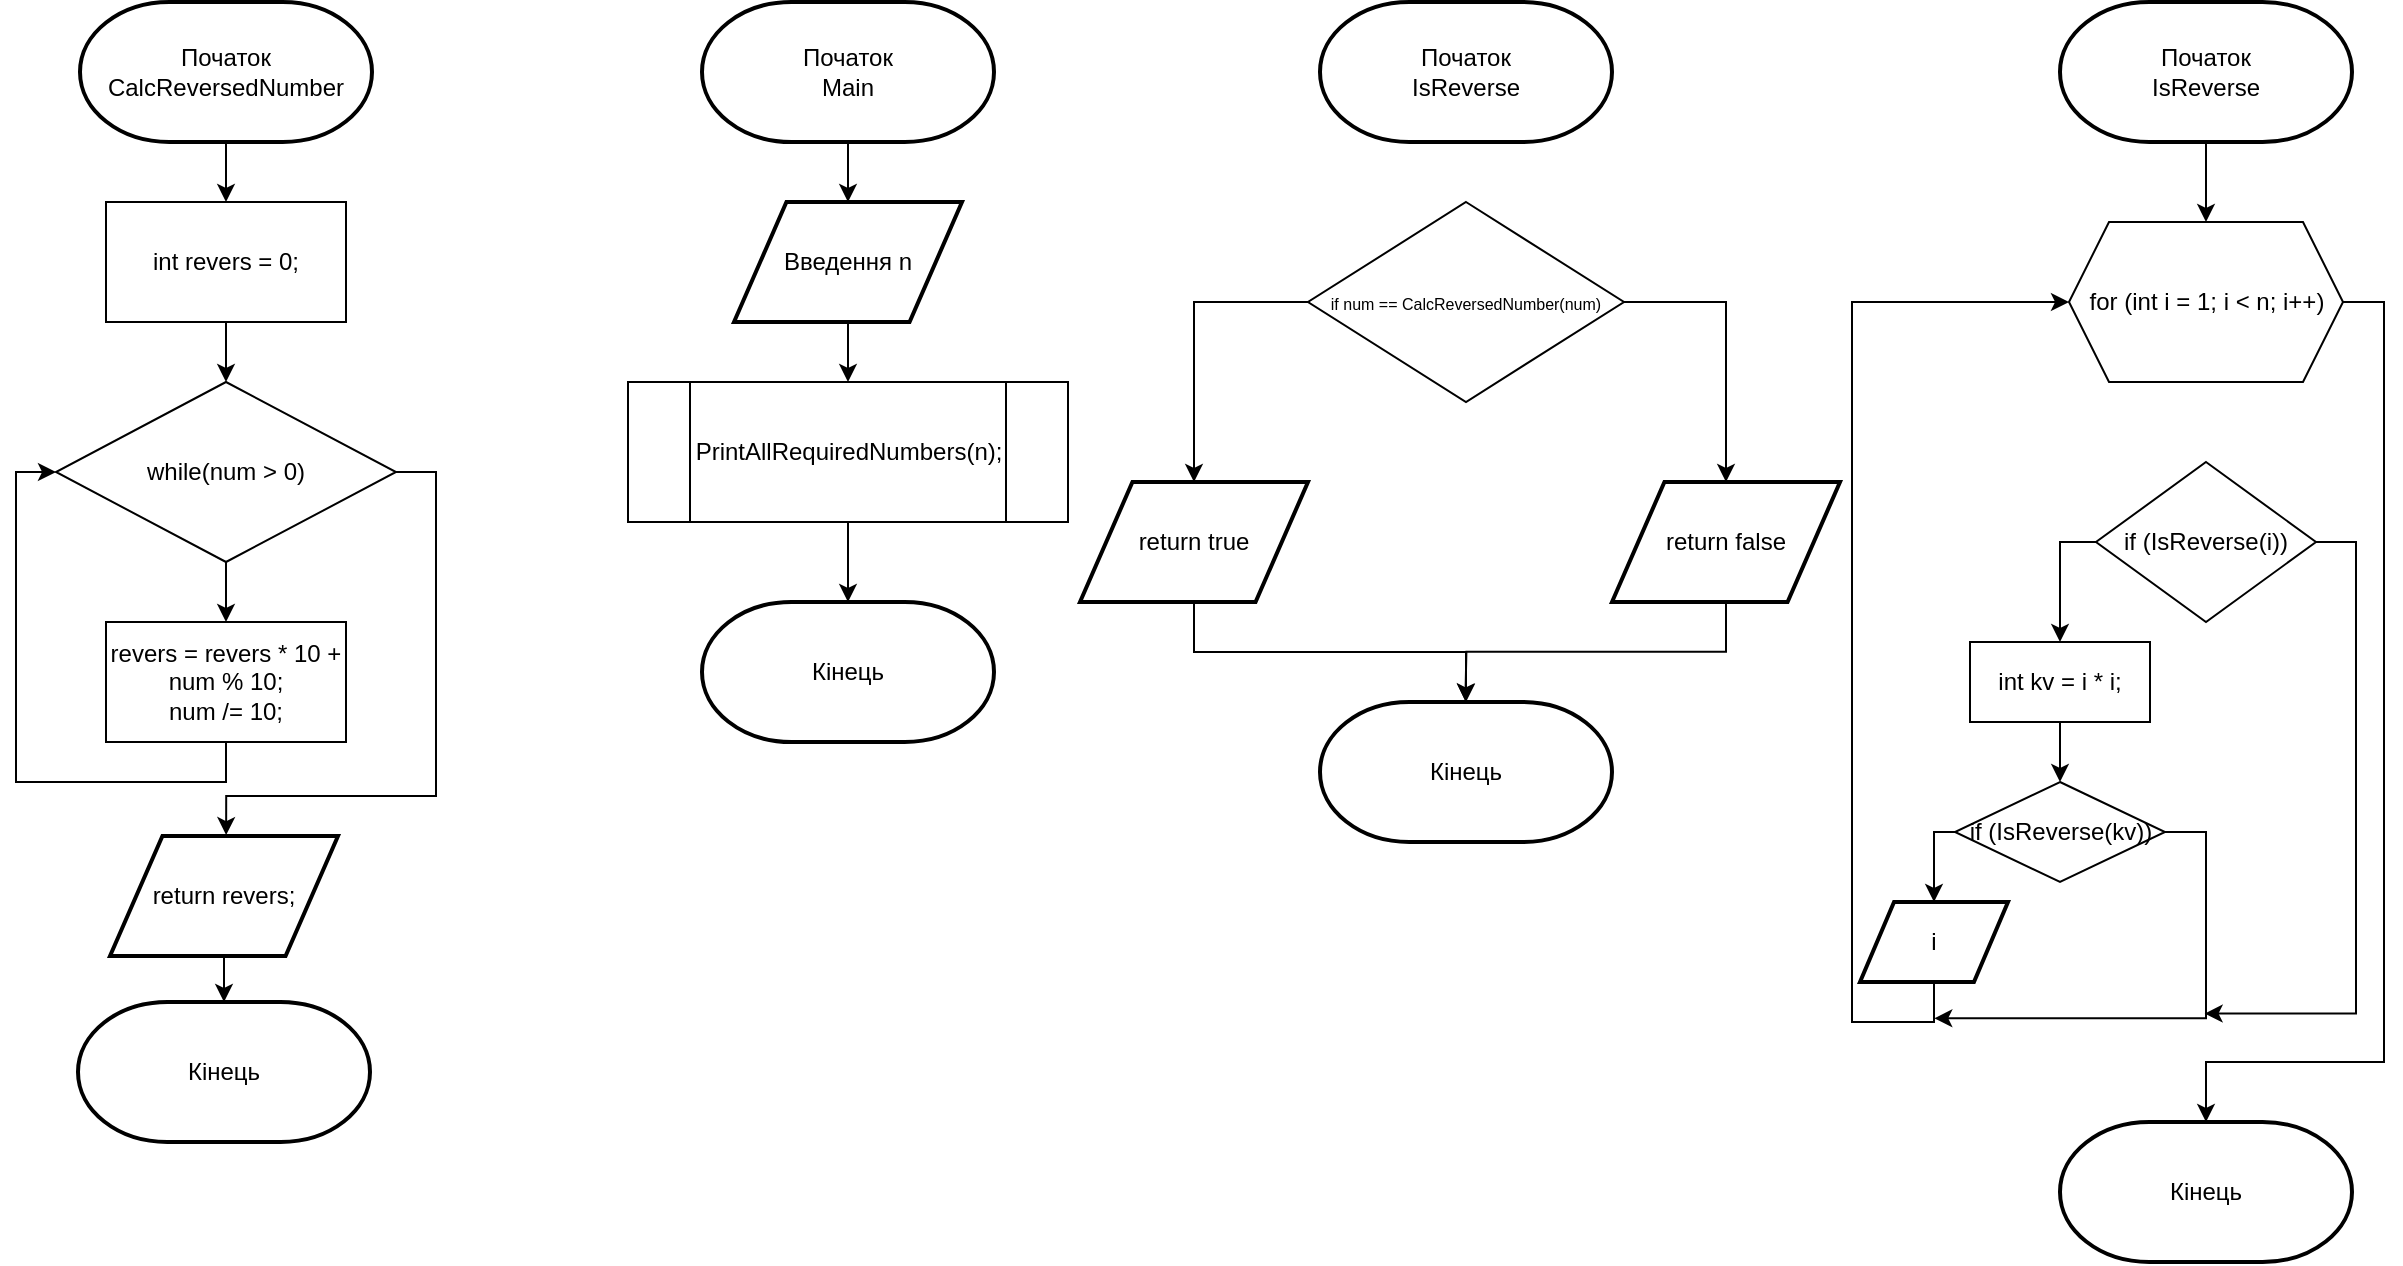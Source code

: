 <mxfile version="24.8.4">
  <diagram name="Сторінка-1" id="ELsqoEuRfvZU-ghHPUdZ">
    <mxGraphModel dx="1551" dy="384" grid="1" gridSize="10" guides="1" tooltips="1" connect="1" arrows="1" fold="1" page="1" pageScale="1" pageWidth="827" pageHeight="1169" math="0" shadow="0">
      <root>
        <mxCell id="0" />
        <mxCell id="1" parent="0" />
        <mxCell id="rlleCqkuNON1WiIHWRCU-47" style="edgeStyle=orthogonalEdgeStyle;rounded=0;orthogonalLoop=1;jettySize=auto;html=1;exitX=0.5;exitY=1;exitDx=0;exitDy=0;exitPerimeter=0;entryX=0.5;entryY=0;entryDx=0;entryDy=0;" edge="1" parent="1" source="rlleCqkuNON1WiIHWRCU-1" target="rlleCqkuNON1WiIHWRCU-2">
          <mxGeometry relative="1" as="geometry" />
        </mxCell>
        <mxCell id="rlleCqkuNON1WiIHWRCU-1" value="Початок&lt;br&gt;Main" style="strokeWidth=2;html=1;shape=mxgraph.flowchart.terminator;whiteSpace=wrap;" vertex="1" parent="1">
          <mxGeometry x="341" y="40" width="146" height="70" as="geometry" />
        </mxCell>
        <mxCell id="rlleCqkuNON1WiIHWRCU-48" style="edgeStyle=orthogonalEdgeStyle;rounded=0;orthogonalLoop=1;jettySize=auto;html=1;exitX=0.5;exitY=1;exitDx=0;exitDy=0;entryX=0.5;entryY=0;entryDx=0;entryDy=0;" edge="1" parent="1" source="rlleCqkuNON1WiIHWRCU-2" target="rlleCqkuNON1WiIHWRCU-43">
          <mxGeometry relative="1" as="geometry" />
        </mxCell>
        <mxCell id="rlleCqkuNON1WiIHWRCU-2" value="Введення n" style="shape=parallelogram;html=1;strokeWidth=2;perimeter=parallelogramPerimeter;whiteSpace=wrap;rounded=0;arcSize=12;size=0.23;" vertex="1" parent="1">
          <mxGeometry x="357" y="140" width="114" height="60" as="geometry" />
        </mxCell>
        <mxCell id="rlleCqkuNON1WiIHWRCU-36" style="edgeStyle=orthogonalEdgeStyle;rounded=0;orthogonalLoop=1;jettySize=auto;html=1;exitX=0.5;exitY=1;exitDx=0;exitDy=0;exitPerimeter=0;entryX=0.5;entryY=0;entryDx=0;entryDy=0;" edge="1" parent="1" source="rlleCqkuNON1WiIHWRCU-3" target="rlleCqkuNON1WiIHWRCU-4">
          <mxGeometry relative="1" as="geometry" />
        </mxCell>
        <mxCell id="rlleCqkuNON1WiIHWRCU-3" value="Початок&lt;br&gt;CalcReversedNumber" style="strokeWidth=2;html=1;shape=mxgraph.flowchart.terminator;whiteSpace=wrap;" vertex="1" parent="1">
          <mxGeometry x="30" y="40" width="146" height="70" as="geometry" />
        </mxCell>
        <mxCell id="rlleCqkuNON1WiIHWRCU-37" style="edgeStyle=orthogonalEdgeStyle;rounded=0;orthogonalLoop=1;jettySize=auto;html=1;exitX=0.5;exitY=1;exitDx=0;exitDy=0;entryX=0.5;entryY=0;entryDx=0;entryDy=0;" edge="1" parent="1" source="rlleCqkuNON1WiIHWRCU-4" target="rlleCqkuNON1WiIHWRCU-6">
          <mxGeometry relative="1" as="geometry" />
        </mxCell>
        <mxCell id="rlleCqkuNON1WiIHWRCU-4" value="int revers = 0;" style="rounded=0;whiteSpace=wrap;html=1;" vertex="1" parent="1">
          <mxGeometry x="43" y="140" width="120" height="60" as="geometry" />
        </mxCell>
        <mxCell id="rlleCqkuNON1WiIHWRCU-8" style="edgeStyle=orthogonalEdgeStyle;rounded=0;orthogonalLoop=1;jettySize=auto;html=1;exitX=0.5;exitY=1;exitDx=0;exitDy=0;entryX=0.5;entryY=0;entryDx=0;entryDy=0;" edge="1" parent="1" source="rlleCqkuNON1WiIHWRCU-6" target="rlleCqkuNON1WiIHWRCU-7">
          <mxGeometry relative="1" as="geometry" />
        </mxCell>
        <mxCell id="rlleCqkuNON1WiIHWRCU-34" style="edgeStyle=orthogonalEdgeStyle;rounded=0;orthogonalLoop=1;jettySize=auto;html=1;exitX=1;exitY=0.5;exitDx=0;exitDy=0;" edge="1" parent="1" source="rlleCqkuNON1WiIHWRCU-6">
          <mxGeometry relative="1" as="geometry">
            <mxPoint x="103.069" y="456.552" as="targetPoint" />
            <Array as="points">
              <mxPoint x="208" y="275" />
              <mxPoint x="208" y="437" />
              <mxPoint x="103" y="437" />
            </Array>
          </mxGeometry>
        </mxCell>
        <mxCell id="rlleCqkuNON1WiIHWRCU-6" value="while(num &amp;gt; 0)" style="rhombus;whiteSpace=wrap;html=1;" vertex="1" parent="1">
          <mxGeometry x="18" y="230" width="170" height="90" as="geometry" />
        </mxCell>
        <mxCell id="rlleCqkuNON1WiIHWRCU-9" style="edgeStyle=orthogonalEdgeStyle;rounded=0;orthogonalLoop=1;jettySize=auto;html=1;exitX=0.5;exitY=1;exitDx=0;exitDy=0;entryX=0;entryY=0.5;entryDx=0;entryDy=0;" edge="1" parent="1" source="rlleCqkuNON1WiIHWRCU-7" target="rlleCqkuNON1WiIHWRCU-6">
          <mxGeometry relative="1" as="geometry" />
        </mxCell>
        <mxCell id="rlleCqkuNON1WiIHWRCU-7" value="revers = revers * 10 + num % 10;&lt;div&gt;num /= 10;&lt;/div&gt;" style="rounded=0;whiteSpace=wrap;html=1;" vertex="1" parent="1">
          <mxGeometry x="43" y="350" width="120" height="60" as="geometry" />
        </mxCell>
        <mxCell id="rlleCqkuNON1WiIHWRCU-10" value="Початок&lt;br&gt;IsReverse" style="strokeWidth=2;html=1;shape=mxgraph.flowchart.terminator;whiteSpace=wrap;" vertex="1" parent="1">
          <mxGeometry x="650" y="40" width="146" height="70" as="geometry" />
        </mxCell>
        <mxCell id="rlleCqkuNON1WiIHWRCU-15" style="edgeStyle=orthogonalEdgeStyle;rounded=0;orthogonalLoop=1;jettySize=auto;html=1;exitX=0;exitY=0.5;exitDx=0;exitDy=0;entryX=0.5;entryY=0;entryDx=0;entryDy=0;" edge="1" parent="1" source="rlleCqkuNON1WiIHWRCU-11" target="rlleCqkuNON1WiIHWRCU-14">
          <mxGeometry relative="1" as="geometry" />
        </mxCell>
        <mxCell id="rlleCqkuNON1WiIHWRCU-16" style="edgeStyle=orthogonalEdgeStyle;rounded=0;orthogonalLoop=1;jettySize=auto;html=1;exitX=1;exitY=0.5;exitDx=0;exitDy=0;entryX=0.5;entryY=0;entryDx=0;entryDy=0;" edge="1" parent="1" source="rlleCqkuNON1WiIHWRCU-11" target="rlleCqkuNON1WiIHWRCU-13">
          <mxGeometry relative="1" as="geometry" />
        </mxCell>
        <mxCell id="rlleCqkuNON1WiIHWRCU-11" value="&lt;font style=&quot;font-size: 8px;&quot;&gt;if num ==&amp;nbsp;CalcReversedNumber(num)&lt;/font&gt;" style="rhombus;whiteSpace=wrap;html=1;" vertex="1" parent="1">
          <mxGeometry x="644" y="140" width="158" height="100" as="geometry" />
        </mxCell>
        <mxCell id="rlleCqkuNON1WiIHWRCU-42" style="edgeStyle=orthogonalEdgeStyle;rounded=0;orthogonalLoop=1;jettySize=auto;html=1;exitX=0.5;exitY=1;exitDx=0;exitDy=0;" edge="1" parent="1" source="rlleCqkuNON1WiIHWRCU-13">
          <mxGeometry relative="1" as="geometry">
            <mxPoint x="722.667" y="389.667" as="targetPoint" />
          </mxGeometry>
        </mxCell>
        <mxCell id="rlleCqkuNON1WiIHWRCU-13" value="return false" style="shape=parallelogram;html=1;strokeWidth=2;perimeter=parallelogramPerimeter;whiteSpace=wrap;rounded=0;arcSize=12;size=0.23;" vertex="1" parent="1">
          <mxGeometry x="796" y="280" width="114" height="60" as="geometry" />
        </mxCell>
        <mxCell id="rlleCqkuNON1WiIHWRCU-14" value="return true" style="shape=parallelogram;html=1;strokeWidth=2;perimeter=parallelogramPerimeter;whiteSpace=wrap;rounded=0;arcSize=12;size=0.23;" vertex="1" parent="1">
          <mxGeometry x="530" y="280" width="114" height="60" as="geometry" />
        </mxCell>
        <mxCell id="rlleCqkuNON1WiIHWRCU-33" style="edgeStyle=orthogonalEdgeStyle;rounded=0;orthogonalLoop=1;jettySize=auto;html=1;exitX=0.5;exitY=1;exitDx=0;exitDy=0;exitPerimeter=0;entryX=0.5;entryY=0;entryDx=0;entryDy=0;" edge="1" parent="1" source="rlleCqkuNON1WiIHWRCU-17" target="rlleCqkuNON1WiIHWRCU-19">
          <mxGeometry relative="1" as="geometry" />
        </mxCell>
        <mxCell id="rlleCqkuNON1WiIHWRCU-17" value="Початок&lt;br&gt;IsReverse" style="strokeWidth=2;html=1;shape=mxgraph.flowchart.terminator;whiteSpace=wrap;" vertex="1" parent="1">
          <mxGeometry x="1020" y="40" width="146" height="70" as="geometry" />
        </mxCell>
        <mxCell id="rlleCqkuNON1WiIHWRCU-32" style="edgeStyle=orthogonalEdgeStyle;rounded=0;orthogonalLoop=1;jettySize=auto;html=1;exitX=1;exitY=0.5;exitDx=0;exitDy=0;" edge="1" parent="1" source="rlleCqkuNON1WiIHWRCU-19" target="rlleCqkuNON1WiIHWRCU-31">
          <mxGeometry relative="1" as="geometry">
            <Array as="points">
              <mxPoint x="1182" y="190" />
              <mxPoint x="1182" y="570" />
              <mxPoint x="1093" y="570" />
            </Array>
          </mxGeometry>
        </mxCell>
        <mxCell id="rlleCqkuNON1WiIHWRCU-19" value="for (int i = 1; i &amp;lt; n; i++)" style="shape=hexagon;perimeter=hexagonPerimeter2;whiteSpace=wrap;html=1;fixedSize=1;" vertex="1" parent="1">
          <mxGeometry x="1024.5" y="150" width="137" height="80" as="geometry" />
        </mxCell>
        <mxCell id="rlleCqkuNON1WiIHWRCU-27" style="edgeStyle=orthogonalEdgeStyle;rounded=0;orthogonalLoop=1;jettySize=auto;html=1;exitX=0;exitY=0.5;exitDx=0;exitDy=0;entryX=0.5;entryY=0;entryDx=0;entryDy=0;" edge="1" parent="1" target="rlleCqkuNON1WiIHWRCU-21">
          <mxGeometry relative="1" as="geometry">
            <mxPoint x="1038" y="310" as="sourcePoint" />
            <mxPoint x="1016" y="357" as="targetPoint" />
            <Array as="points">
              <mxPoint x="1020" y="310" />
            </Array>
          </mxGeometry>
        </mxCell>
        <mxCell id="rlleCqkuNON1WiIHWRCU-29" style="edgeStyle=orthogonalEdgeStyle;rounded=0;orthogonalLoop=1;jettySize=auto;html=1;exitX=1;exitY=0.5;exitDx=0;exitDy=0;" edge="1" parent="1" source="rlleCqkuNON1WiIHWRCU-20">
          <mxGeometry relative="1" as="geometry">
            <mxPoint x="1092.314" y="545.771" as="targetPoint" />
            <Array as="points">
              <mxPoint x="1168" y="310" />
              <mxPoint x="1168" y="546" />
            </Array>
          </mxGeometry>
        </mxCell>
        <mxCell id="rlleCqkuNON1WiIHWRCU-20" value="if (IsReverse(i))" style="rhombus;whiteSpace=wrap;html=1;" vertex="1" parent="1">
          <mxGeometry x="1038" y="270" width="110" height="80" as="geometry" />
        </mxCell>
        <mxCell id="rlleCqkuNON1WiIHWRCU-28" style="edgeStyle=orthogonalEdgeStyle;rounded=0;orthogonalLoop=1;jettySize=auto;html=1;exitX=0.5;exitY=1;exitDx=0;exitDy=0;entryX=0.5;entryY=0;entryDx=0;entryDy=0;" edge="1" parent="1" source="rlleCqkuNON1WiIHWRCU-21" target="rlleCqkuNON1WiIHWRCU-22">
          <mxGeometry relative="1" as="geometry" />
        </mxCell>
        <mxCell id="rlleCqkuNON1WiIHWRCU-21" value="int kv = i * i;" style="rounded=0;whiteSpace=wrap;html=1;" vertex="1" parent="1">
          <mxGeometry x="975" y="360" width="90" height="40" as="geometry" />
        </mxCell>
        <mxCell id="rlleCqkuNON1WiIHWRCU-24" style="edgeStyle=orthogonalEdgeStyle;rounded=0;orthogonalLoop=1;jettySize=auto;html=1;exitX=0;exitY=0.5;exitDx=0;exitDy=0;entryX=0.5;entryY=0;entryDx=0;entryDy=0;" edge="1" parent="1" source="rlleCqkuNON1WiIHWRCU-22" target="rlleCqkuNON1WiIHWRCU-23">
          <mxGeometry relative="1" as="geometry" />
        </mxCell>
        <mxCell id="rlleCqkuNON1WiIHWRCU-26" style="edgeStyle=orthogonalEdgeStyle;rounded=0;orthogonalLoop=1;jettySize=auto;html=1;exitX=1;exitY=0.5;exitDx=0;exitDy=0;" edge="1" parent="1" source="rlleCqkuNON1WiIHWRCU-22">
          <mxGeometry relative="1" as="geometry">
            <mxPoint x="957.138" y="548.138" as="targetPoint" />
            <Array as="points">
              <mxPoint x="1093" y="455" />
              <mxPoint x="1093" y="548" />
            </Array>
          </mxGeometry>
        </mxCell>
        <mxCell id="rlleCqkuNON1WiIHWRCU-22" value="if (IsReverse(kv))" style="rhombus;whiteSpace=wrap;html=1;" vertex="1" parent="1">
          <mxGeometry x="967.5" y="430" width="105" height="50" as="geometry" />
        </mxCell>
        <mxCell id="rlleCqkuNON1WiIHWRCU-25" style="edgeStyle=orthogonalEdgeStyle;rounded=0;orthogonalLoop=1;jettySize=auto;html=1;exitX=0.5;exitY=1;exitDx=0;exitDy=0;entryX=0;entryY=0.5;entryDx=0;entryDy=0;" edge="1" parent="1" source="rlleCqkuNON1WiIHWRCU-23" target="rlleCqkuNON1WiIHWRCU-19">
          <mxGeometry relative="1" as="geometry">
            <Array as="points">
              <mxPoint x="957" y="550" />
              <mxPoint x="916" y="550" />
              <mxPoint x="916" y="190" />
            </Array>
          </mxGeometry>
        </mxCell>
        <mxCell id="rlleCqkuNON1WiIHWRCU-23" value="i" style="shape=parallelogram;html=1;strokeWidth=2;perimeter=parallelogramPerimeter;whiteSpace=wrap;rounded=0;arcSize=12;size=0.23;" vertex="1" parent="1">
          <mxGeometry x="920" y="490" width="74" height="40" as="geometry" />
        </mxCell>
        <mxCell id="rlleCqkuNON1WiIHWRCU-31" value="Кінець" style="strokeWidth=2;html=1;shape=mxgraph.flowchart.terminator;whiteSpace=wrap;" vertex="1" parent="1">
          <mxGeometry x="1020" y="600" width="146" height="70" as="geometry" />
        </mxCell>
        <mxCell id="rlleCqkuNON1WiIHWRCU-35" value="return revers;" style="shape=parallelogram;html=1;strokeWidth=2;perimeter=parallelogramPerimeter;whiteSpace=wrap;rounded=0;arcSize=12;size=0.23;" vertex="1" parent="1">
          <mxGeometry x="45" y="457" width="114" height="60" as="geometry" />
        </mxCell>
        <mxCell id="rlleCqkuNON1WiIHWRCU-38" value="Кінець" style="strokeWidth=2;html=1;shape=mxgraph.flowchart.terminator;whiteSpace=wrap;" vertex="1" parent="1">
          <mxGeometry x="29" y="540" width="146" height="70" as="geometry" />
        </mxCell>
        <mxCell id="rlleCqkuNON1WiIHWRCU-39" style="edgeStyle=orthogonalEdgeStyle;rounded=0;orthogonalLoop=1;jettySize=auto;html=1;exitX=0.5;exitY=1;exitDx=0;exitDy=0;entryX=0.5;entryY=0;entryDx=0;entryDy=0;entryPerimeter=0;" edge="1" parent="1" source="rlleCqkuNON1WiIHWRCU-35" target="rlleCqkuNON1WiIHWRCU-38">
          <mxGeometry relative="1" as="geometry" />
        </mxCell>
        <mxCell id="rlleCqkuNON1WiIHWRCU-40" value="Кінець" style="strokeWidth=2;html=1;shape=mxgraph.flowchart.terminator;whiteSpace=wrap;" vertex="1" parent="1">
          <mxGeometry x="650" y="390" width="146" height="70" as="geometry" />
        </mxCell>
        <mxCell id="rlleCqkuNON1WiIHWRCU-41" style="edgeStyle=orthogonalEdgeStyle;rounded=0;orthogonalLoop=1;jettySize=auto;html=1;exitX=0.5;exitY=1;exitDx=0;exitDy=0;entryX=0.5;entryY=0;entryDx=0;entryDy=0;entryPerimeter=0;" edge="1" parent="1" source="rlleCqkuNON1WiIHWRCU-14" target="rlleCqkuNON1WiIHWRCU-40">
          <mxGeometry relative="1" as="geometry" />
        </mxCell>
        <mxCell id="rlleCqkuNON1WiIHWRCU-43" value="" style="verticalLabelPosition=bottom;verticalAlign=top;html=1;shape=process;whiteSpace=wrap;rounded=0;size=0.14;arcSize=6;" vertex="1" parent="1">
          <mxGeometry x="304" y="230" width="220" height="70" as="geometry" />
        </mxCell>
        <mxCell id="rlleCqkuNON1WiIHWRCU-44" value="PrintAllRequiredNumbers(n);" style="text;html=1;align=center;verticalAlign=middle;resizable=0;points=[];autosize=1;strokeColor=none;fillColor=none;" vertex="1" parent="1">
          <mxGeometry x="324" y="250" width="180" height="30" as="geometry" />
        </mxCell>
        <mxCell id="rlleCqkuNON1WiIHWRCU-49" value="Кінець" style="strokeWidth=2;html=1;shape=mxgraph.flowchart.terminator;whiteSpace=wrap;" vertex="1" parent="1">
          <mxGeometry x="341" y="340" width="146" height="70" as="geometry" />
        </mxCell>
        <mxCell id="rlleCqkuNON1WiIHWRCU-50" style="edgeStyle=orthogonalEdgeStyle;rounded=0;orthogonalLoop=1;jettySize=auto;html=1;exitX=0.5;exitY=1;exitDx=0;exitDy=0;entryX=0.5;entryY=0;entryDx=0;entryDy=0;entryPerimeter=0;" edge="1" parent="1" source="rlleCqkuNON1WiIHWRCU-43" target="rlleCqkuNON1WiIHWRCU-49">
          <mxGeometry relative="1" as="geometry" />
        </mxCell>
      </root>
    </mxGraphModel>
  </diagram>
</mxfile>
